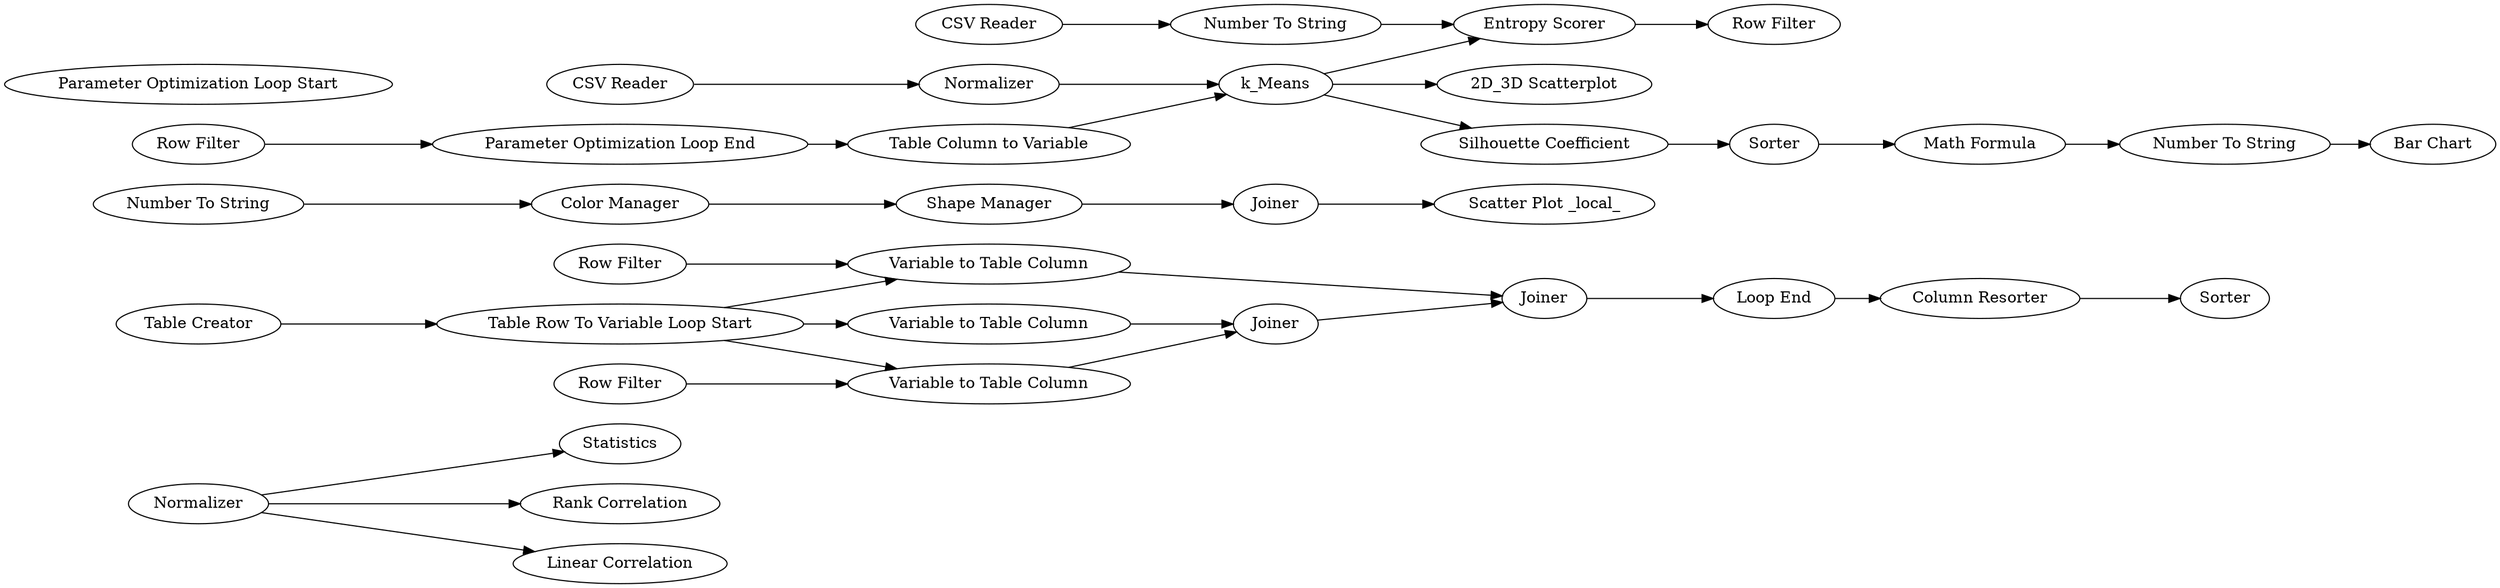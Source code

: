 digraph {
	2 [label=Normalizer]
	3 [label=Statistics]
	10 [label="Row Filter"]
	43 [label="Table Creator"]
	45 [label="Rank Correlation"]
	46 [label="Linear Correlation"]
	51 [label="Color Manager"]
	54 [label="Shape Manager"]
	55 [label="Scatter Plot _local_"]
	61 [label=Joiner]
	64 [label="Row Filter"]
	66 [label=Joiner]
	67 [label="Column Resorter"]
	68 [label=Sorter]
	71 [label="Number To String"]
	72 [label="CSV Reader"]
	73 [label="CSV Reader"]
	74 [label=Normalizer]
	75 [label="Parameter Optimization Loop Start"]
	80 [label="Number To String"]
	81 [label="Entropy Scorer"]
	84 [label="Row Filter"]
	85 [label="Row Filter"]
	86 [label="Parameter Optimization Loop End"]
	87 [label="Table Column to Variable"]
	88 [label=k_Means]
	90 [label="2D_3D Scatterplot"]
	93 [label="Variable to Table Column"]
	94 [label="Variable to Table Column"]
	95 [label="Variable to Table Column"]
	96 [label="Table Row To Variable Loop Start"]
	98 [label=Sorter]
	99 [label="Silhouette Coefficient"]
	100 [label="Math Formula"]
	101 [label="Bar Chart"]
	102 [label="Number To String"]
	103 [label="Loop End"]
	104 [label=Joiner]
	2 -> 3
	2 -> 46
	2 -> 45
	10 -> 95
	43 -> 96
	51 -> 54
	54 -> 104
	61 -> 66
	64 -> 94
	66 -> 103
	67 -> 68
	71 -> 51
	72 -> 80
	73 -> 74
	74 -> 88
	80 -> 81
	81 -> 84
	85 -> 86
	86 -> 87
	87 -> 88
	88 -> 90
	88 -> 81
	88 -> 99
	93 -> 61
	94 -> 61
	95 -> 66
	96 -> 93
	96 -> 94
	96 -> 95
	98 -> 100
	99 -> 98
	100 -> 102
	102 -> 101
	103 -> 67
	104 -> 55
	rankdir=LR
}
